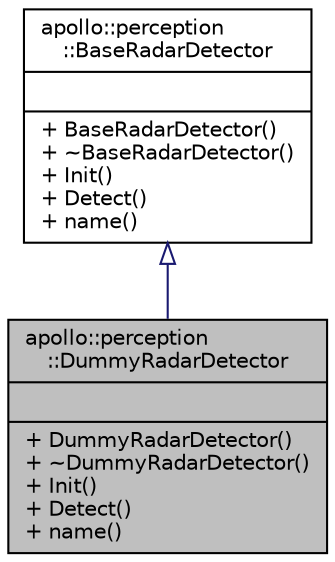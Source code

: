 digraph "apollo::perception::DummyRadarDetector"
{
  edge [fontname="Helvetica",fontsize="10",labelfontname="Helvetica",labelfontsize="10"];
  node [fontname="Helvetica",fontsize="10",shape=record];
  Node2 [label="{apollo::perception\l::DummyRadarDetector\n||+ DummyRadarDetector()\l+ ~DummyRadarDetector()\l+ Init()\l+ Detect()\l+ name()\l}",height=0.2,width=0.4,color="black", fillcolor="grey75", style="filled", fontcolor="black"];
  Node3 -> Node2 [dir="back",color="midnightblue",fontsize="10",style="solid",arrowtail="onormal",fontname="Helvetica"];
  Node3 [label="{apollo::perception\l::BaseRadarDetector\n||+ BaseRadarDetector()\l+ ~BaseRadarDetector()\l+ Init()\l+ Detect()\l+ name()\l}",height=0.2,width=0.4,color="black", fillcolor="white", style="filled",URL="$classapollo_1_1perception_1_1BaseRadarDetector.html"];
}
